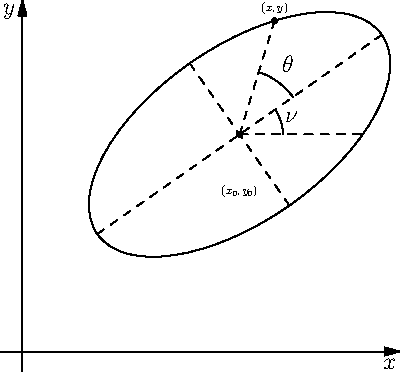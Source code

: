 // this file is used to plot definition of ellipse equation.
//  2011-10-15 20:39:54

import graph;
import geometry;

pair ellipse_point(pair center, pair ab, real alpha, real scal )
{
	real x;
	real y;
	x = center.x + ab.x * cos(scal) * cos(alpha) - ab.y * sin(scal) * sin(alpha) ; 
	y = center.y + ab.x * cos(scal) * sin(alpha) + ab.y * sin(scal) * cos(alpha) ; 
	return (x,y);
}

size(200,200);
path ap;
path bp;
pair a0=ellipse_point((0.5,0.5),(0.4,0.2),35*3.14159265/180,0);
pair xp = (0.78,0.5);
pair c0=ellipse_point((0.5,0.5),(0.4,0.2),35*3.14159265/180,1);

ap = (-1,0)..(1,0);
bp = (0,-1)..(0,1);

draw(shift(0.5,0.5)*rotate(35)*scale(0.4,0.2)*unitcircle);
draw(shift(0.5,0.5)*rotate(35)*scale(0.4,0.2)*ap,dashed);
draw(shift(0.5,0.5)*rotate(35)*scale(0.4,0.2)*bp,dashed);
draw((0.5,0.5)..(0.78,0.5),dashed);
dot((0.5,0.5));

dot(c0);
draw((0.5,0.5)..c0,dashed);
draw(arc(a0,(0.5,0.5),xp,0.1));
draw(arc(a0,(0.5,0.5),c0,0.15));

label(scale(0.5)*Label("$(x_0,y_0)$",(0.5,0.4),S));
label(scale(0.5)*Label("$(x,y)$",c0,align=N));
label("$\theta$",c0-(-0.03,0.10));
label("$\nu$",(0.5,0.5)+(0.12,0.04));
xaxis("$x$",Arrow);
yaxis("$y$",Arrow);

